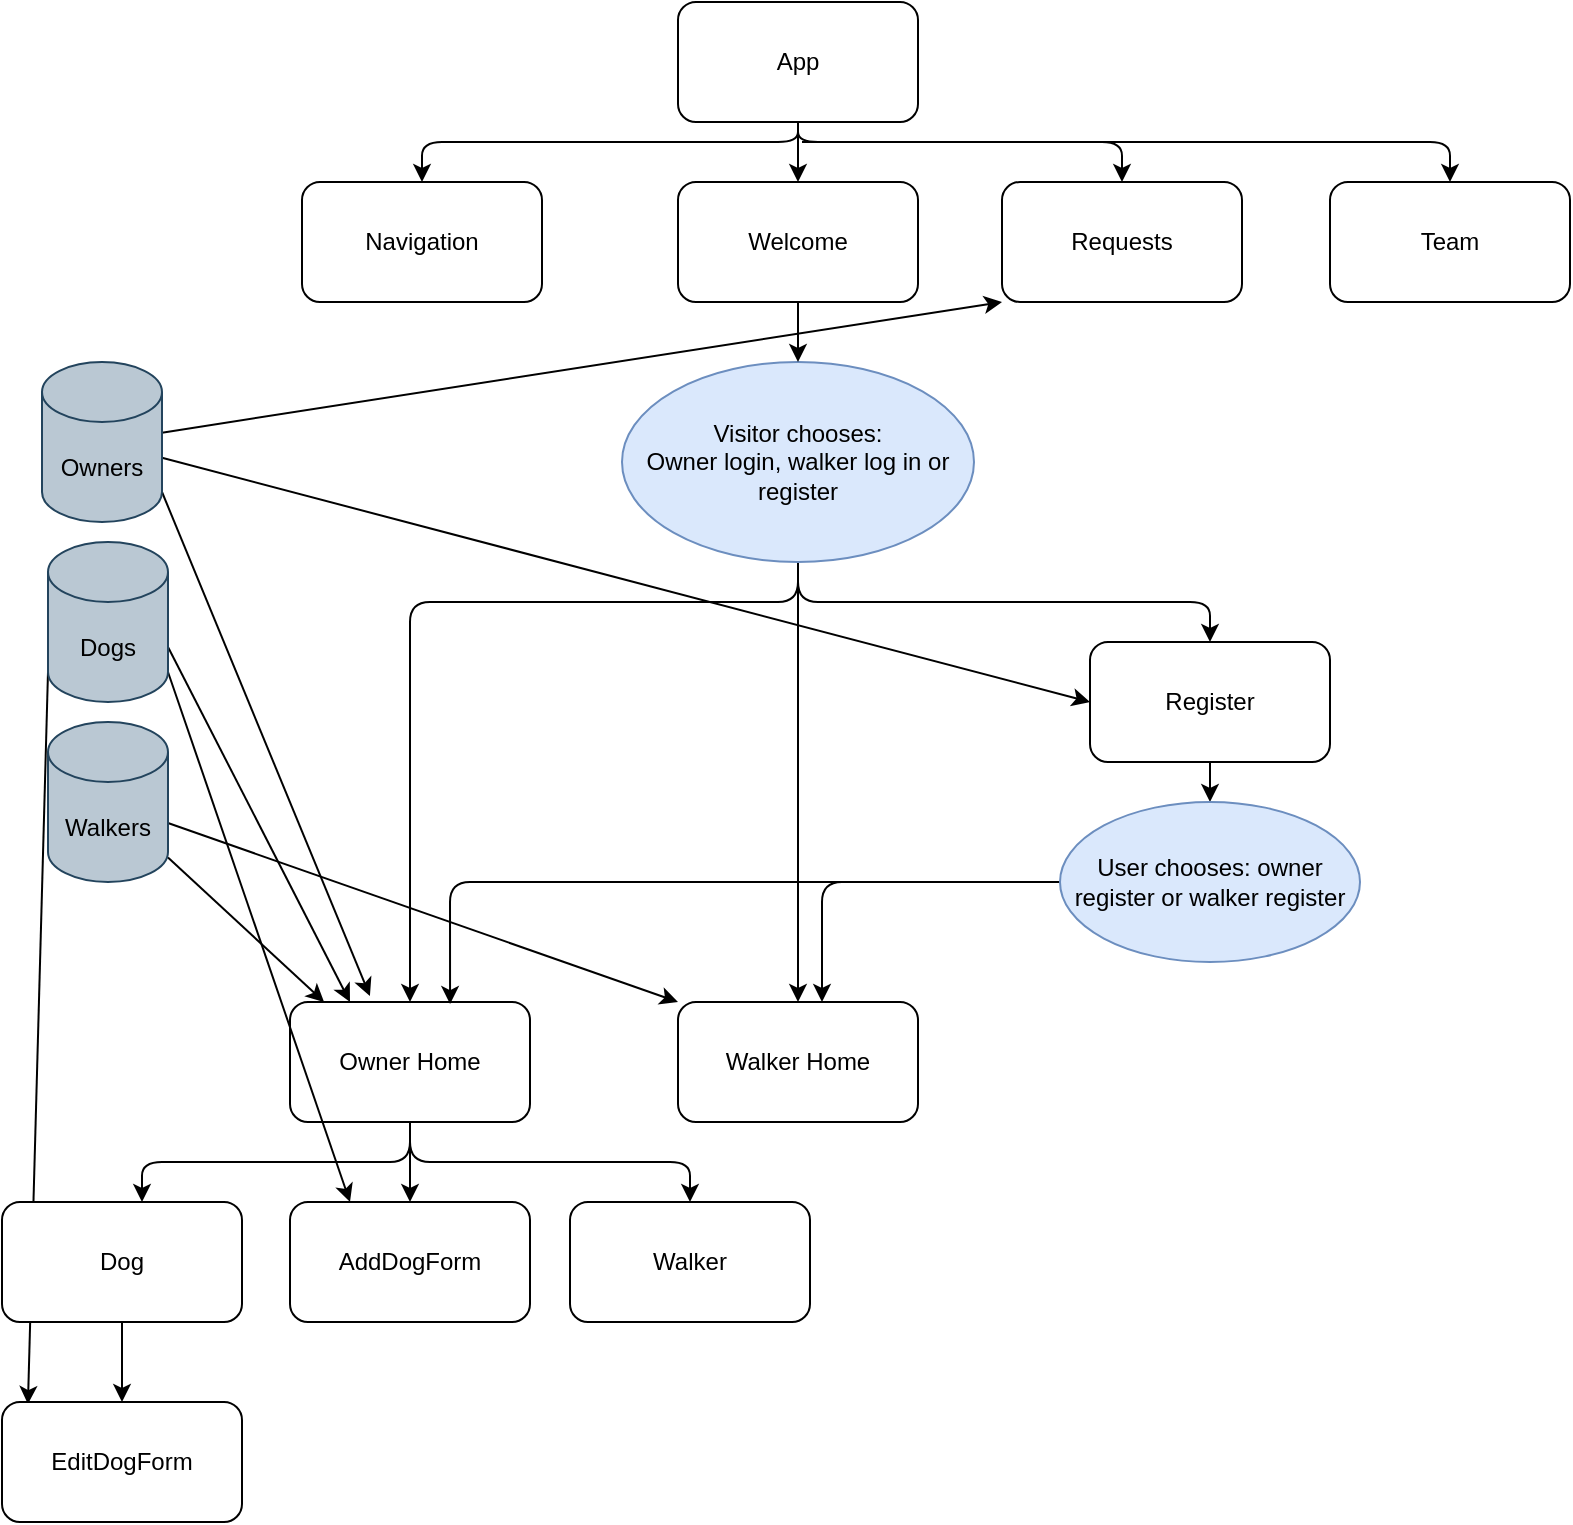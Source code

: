 <mxfile version="15.8.6" type="device"><diagram id="C5RBs43oDa-KdzZeNtuy" name="Page-1"><mxGraphModel dx="947" dy="708" grid="1" gridSize="10" guides="1" tooltips="1" connect="1" arrows="1" fold="1" page="1" pageScale="1" pageWidth="827" pageHeight="1169" math="0" shadow="0"><root><mxCell id="WIyWlLk6GJQsqaUBKTNV-0"/><mxCell id="WIyWlLk6GJQsqaUBKTNV-1" parent="WIyWlLk6GJQsqaUBKTNV-0"/><mxCell id="EgsPHsr4b6JwztqFzYFv-7" value="" style="edgeStyle=orthogonalEdgeStyle;rounded=1;orthogonalLoop=1;jettySize=auto;html=1;entryX=0.5;entryY=0;entryDx=0;entryDy=0;" edge="1" parent="WIyWlLk6GJQsqaUBKTNV-1" source="EgsPHsr4b6JwztqFzYFv-0" target="EgsPHsr4b6JwztqFzYFv-20"><mxGeometry relative="1" as="geometry"/></mxCell><mxCell id="EgsPHsr4b6JwztqFzYFv-23" value="" style="edgeStyle=orthogonalEdgeStyle;rounded=1;orthogonalLoop=1;jettySize=auto;html=1;" edge="1" parent="WIyWlLk6GJQsqaUBKTNV-1" source="EgsPHsr4b6JwztqFzYFv-0" target="EgsPHsr4b6JwztqFzYFv-22"><mxGeometry relative="1" as="geometry"><Array as="points"><mxPoint x="408" y="90"/><mxPoint x="220" y="90"/></Array></mxGeometry></mxCell><mxCell id="EgsPHsr4b6JwztqFzYFv-0" value="App" style="rounded=1;whiteSpace=wrap;html=1;" vertex="1" parent="WIyWlLk6GJQsqaUBKTNV-1"><mxGeometry x="348" y="20" width="120" height="60" as="geometry"/></mxCell><mxCell id="EgsPHsr4b6JwztqFzYFv-9" value="" style="edgeStyle=orthogonalEdgeStyle;rounded=1;orthogonalLoop=1;jettySize=auto;html=1;" edge="1" parent="WIyWlLk6GJQsqaUBKTNV-1" source="EgsPHsr4b6JwztqFzYFv-6" target="EgsPHsr4b6JwztqFzYFv-8"><mxGeometry relative="1" as="geometry"><Array as="points"><mxPoint x="408" y="320"/><mxPoint x="214" y="320"/></Array></mxGeometry></mxCell><mxCell id="EgsPHsr4b6JwztqFzYFv-11" value="" style="edgeStyle=orthogonalEdgeStyle;rounded=1;orthogonalLoop=1;jettySize=auto;html=1;" edge="1" parent="WIyWlLk6GJQsqaUBKTNV-1" source="EgsPHsr4b6JwztqFzYFv-6" target="EgsPHsr4b6JwztqFzYFv-10"><mxGeometry relative="1" as="geometry"/></mxCell><mxCell id="EgsPHsr4b6JwztqFzYFv-13" value="" style="edgeStyle=orthogonalEdgeStyle;rounded=1;orthogonalLoop=1;jettySize=auto;html=1;" edge="1" parent="WIyWlLk6GJQsqaUBKTNV-1" source="EgsPHsr4b6JwztqFzYFv-6" target="EgsPHsr4b6JwztqFzYFv-12"><mxGeometry relative="1" as="geometry"><Array as="points"><mxPoint x="408" y="320"/><mxPoint x="614" y="320"/></Array></mxGeometry></mxCell><mxCell id="EgsPHsr4b6JwztqFzYFv-6" value="Visitor chooses:&lt;br&gt;Owner login, walker log in or register" style="ellipse;whiteSpace=wrap;html=1;rounded=1;fillColor=#dae8fc;strokeColor=#6c8ebf;" vertex="1" parent="WIyWlLk6GJQsqaUBKTNV-1"><mxGeometry x="320" y="200" width="176" height="100" as="geometry"/></mxCell><mxCell id="EgsPHsr4b6JwztqFzYFv-44" value="" style="edgeStyle=orthogonalEdgeStyle;rounded=1;orthogonalLoop=1;jettySize=auto;html=1;startArrow=classic;startFill=1;endArrow=none;endFill=0;strokeColor=none;" edge="1" parent="WIyWlLk6GJQsqaUBKTNV-1" source="EgsPHsr4b6JwztqFzYFv-8" target="EgsPHsr4b6JwztqFzYFv-43"><mxGeometry relative="1" as="geometry"/></mxCell><mxCell id="EgsPHsr4b6JwztqFzYFv-8" value="Owner Home" style="whiteSpace=wrap;html=1;rounded=1;" vertex="1" parent="WIyWlLk6GJQsqaUBKTNV-1"><mxGeometry x="154" y="520" width="120" height="60" as="geometry"/></mxCell><mxCell id="EgsPHsr4b6JwztqFzYFv-10" value="Walker Home" style="whiteSpace=wrap;html=1;rounded=1;" vertex="1" parent="WIyWlLk6GJQsqaUBKTNV-1"><mxGeometry x="348" y="520" width="120" height="60" as="geometry"/></mxCell><mxCell id="EgsPHsr4b6JwztqFzYFv-17" value="" style="edgeStyle=orthogonalEdgeStyle;rounded=1;orthogonalLoop=1;jettySize=auto;html=1;" edge="1" parent="WIyWlLk6GJQsqaUBKTNV-1" source="EgsPHsr4b6JwztqFzYFv-12" target="EgsPHsr4b6JwztqFzYFv-16"><mxGeometry relative="1" as="geometry"/></mxCell><mxCell id="EgsPHsr4b6JwztqFzYFv-12" value="Register" style="whiteSpace=wrap;html=1;rounded=1;" vertex="1" parent="WIyWlLk6GJQsqaUBKTNV-1"><mxGeometry x="554" y="340" width="120" height="60" as="geometry"/></mxCell><mxCell id="EgsPHsr4b6JwztqFzYFv-27" style="edgeStyle=orthogonalEdgeStyle;rounded=1;orthogonalLoop=1;jettySize=auto;html=1;entryX=0.667;entryY=0.017;entryDx=0;entryDy=0;entryPerimeter=0;" edge="1" parent="WIyWlLk6GJQsqaUBKTNV-1" source="EgsPHsr4b6JwztqFzYFv-16" target="EgsPHsr4b6JwztqFzYFv-8"><mxGeometry relative="1" as="geometry"/></mxCell><mxCell id="EgsPHsr4b6JwztqFzYFv-28" style="edgeStyle=orthogonalEdgeStyle;rounded=1;orthogonalLoop=1;jettySize=auto;html=1;" edge="1" parent="WIyWlLk6GJQsqaUBKTNV-1" source="EgsPHsr4b6JwztqFzYFv-16" target="EgsPHsr4b6JwztqFzYFv-10"><mxGeometry relative="1" as="geometry"><Array as="points"><mxPoint x="420" y="460"/></Array></mxGeometry></mxCell><mxCell id="EgsPHsr4b6JwztqFzYFv-16" value="User chooses: owner register or walker register" style="ellipse;whiteSpace=wrap;html=1;rounded=1;fillColor=#dae8fc;strokeColor=#6c8ebf;" vertex="1" parent="WIyWlLk6GJQsqaUBKTNV-1"><mxGeometry x="539" y="420" width="150" height="80" as="geometry"/></mxCell><mxCell id="EgsPHsr4b6JwztqFzYFv-21" value="" style="edgeStyle=orthogonalEdgeStyle;rounded=1;orthogonalLoop=1;jettySize=auto;html=1;" edge="1" parent="WIyWlLk6GJQsqaUBKTNV-1" source="EgsPHsr4b6JwztqFzYFv-20" target="EgsPHsr4b6JwztqFzYFv-6"><mxGeometry relative="1" as="geometry"/></mxCell><mxCell id="EgsPHsr4b6JwztqFzYFv-20" value="Welcome" style="rounded=1;whiteSpace=wrap;html=1;" vertex="1" parent="WIyWlLk6GJQsqaUBKTNV-1"><mxGeometry x="348" y="110" width="120" height="60" as="geometry"/></mxCell><mxCell id="EgsPHsr4b6JwztqFzYFv-22" value="Navigation" style="rounded=1;whiteSpace=wrap;html=1;" vertex="1" parent="WIyWlLk6GJQsqaUBKTNV-1"><mxGeometry x="160" y="110" width="120" height="60" as="geometry"/></mxCell><mxCell id="EgsPHsr4b6JwztqFzYFv-30" value="" style="edgeStyle=orthogonalEdgeStyle;rounded=1;orthogonalLoop=1;jettySize=auto;html=1;strokeColor=none;endArrow=none;endFill=0;dashed=1;" edge="1" parent="WIyWlLk6GJQsqaUBKTNV-1" target="EgsPHsr4b6JwztqFzYFv-12"><mxGeometry relative="1" as="geometry"><mxPoint x="720" y="380" as="sourcePoint"/></mxGeometry></mxCell><mxCell id="EgsPHsr4b6JwztqFzYFv-39" style="edgeStyle=orthogonalEdgeStyle;rounded=1;orthogonalLoop=1;jettySize=auto;html=1;startArrow=classic;startFill=1;endArrow=none;endFill=0;strokeColor=default;" edge="1" parent="WIyWlLk6GJQsqaUBKTNV-1" source="EgsPHsr4b6JwztqFzYFv-33"><mxGeometry relative="1" as="geometry"><mxPoint x="410" y="90" as="targetPoint"/><Array as="points"><mxPoint x="734" y="90"/></Array></mxGeometry></mxCell><mxCell id="EgsPHsr4b6JwztqFzYFv-33" value="Team" style="rounded=1;whiteSpace=wrap;html=1;" vertex="1" parent="WIyWlLk6GJQsqaUBKTNV-1"><mxGeometry x="674" y="110" width="120" height="60" as="geometry"/></mxCell><mxCell id="EgsPHsr4b6JwztqFzYFv-56" style="rounded=1;orthogonalLoop=1;jettySize=auto;html=1;startArrow=classic;startFill=1;endArrow=none;endFill=0;strokeColor=default;exitX=0;exitY=1;exitDx=0;exitDy=0;" edge="1" parent="WIyWlLk6GJQsqaUBKTNV-1" source="EgsPHsr4b6JwztqFzYFv-53" target="EgsPHsr4b6JwztqFzYFv-40"><mxGeometry relative="1" as="geometry"/></mxCell><mxCell id="EgsPHsr4b6JwztqFzYFv-57" style="edgeStyle=none;rounded=1;orthogonalLoop=1;jettySize=auto;html=1;startArrow=classic;startFill=1;endArrow=none;endFill=0;strokeColor=default;exitX=0;exitY=0.5;exitDx=0;exitDy=0;" edge="1" parent="WIyWlLk6GJQsqaUBKTNV-1" source="EgsPHsr4b6JwztqFzYFv-12" target="EgsPHsr4b6JwztqFzYFv-40"><mxGeometry relative="1" as="geometry"/></mxCell><mxCell id="EgsPHsr4b6JwztqFzYFv-58" style="edgeStyle=none;rounded=1;orthogonalLoop=1;jettySize=auto;html=1;startArrow=classic;startFill=1;endArrow=none;endFill=0;strokeColor=default;exitX=0.333;exitY=-0.05;exitDx=0;exitDy=0;exitPerimeter=0;entryX=1;entryY=1;entryDx=0;entryDy=-15;entryPerimeter=0;" edge="1" parent="WIyWlLk6GJQsqaUBKTNV-1" source="EgsPHsr4b6JwztqFzYFv-8" target="EgsPHsr4b6JwztqFzYFv-40"><mxGeometry relative="1" as="geometry"/></mxCell><mxCell id="EgsPHsr4b6JwztqFzYFv-40" value="Owners" style="shape=cylinder3;whiteSpace=wrap;html=1;boundedLbl=1;backgroundOutline=1;size=15;fillColor=#bac8d3;strokeColor=#23445d;" vertex="1" parent="WIyWlLk6GJQsqaUBKTNV-1"><mxGeometry x="30" y="200" width="60" height="80" as="geometry"/></mxCell><mxCell id="EgsPHsr4b6JwztqFzYFv-61" style="edgeStyle=none;rounded=1;orthogonalLoop=1;jettySize=auto;html=1;startArrow=classic;startFill=1;endArrow=none;endFill=0;strokeColor=default;exitX=0;exitY=0;exitDx=0;exitDy=0;" edge="1" parent="WIyWlLk6GJQsqaUBKTNV-1" source="EgsPHsr4b6JwztqFzYFv-10" target="EgsPHsr4b6JwztqFzYFv-41"><mxGeometry relative="1" as="geometry"/></mxCell><mxCell id="EgsPHsr4b6JwztqFzYFv-62" style="edgeStyle=none;rounded=1;orthogonalLoop=1;jettySize=auto;html=1;startArrow=classic;startFill=1;endArrow=none;endFill=0;strokeColor=default;exitX=0.142;exitY=0;exitDx=0;exitDy=0;exitPerimeter=0;" edge="1" parent="WIyWlLk6GJQsqaUBKTNV-1" source="EgsPHsr4b6JwztqFzYFv-8" target="EgsPHsr4b6JwztqFzYFv-41"><mxGeometry relative="1" as="geometry"/></mxCell><mxCell id="EgsPHsr4b6JwztqFzYFv-41" value="Walkers" style="shape=cylinder3;whiteSpace=wrap;html=1;boundedLbl=1;backgroundOutline=1;size=15;fillColor=#bac8d3;strokeColor=#23445d;" vertex="1" parent="WIyWlLk6GJQsqaUBKTNV-1"><mxGeometry x="33" y="380" width="60" height="80" as="geometry"/></mxCell><mxCell id="EgsPHsr4b6JwztqFzYFv-59" style="edgeStyle=none;rounded=1;orthogonalLoop=1;jettySize=auto;html=1;startArrow=classic;startFill=1;endArrow=none;endFill=0;strokeColor=default;exitX=0.25;exitY=0;exitDx=0;exitDy=0;entryX=1;entryY=0;entryDx=0;entryDy=52.5;entryPerimeter=0;" edge="1" parent="WIyWlLk6GJQsqaUBKTNV-1" source="EgsPHsr4b6JwztqFzYFv-8" target="EgsPHsr4b6JwztqFzYFv-42"><mxGeometry relative="1" as="geometry"/></mxCell><mxCell id="EgsPHsr4b6JwztqFzYFv-60" style="edgeStyle=none;rounded=1;orthogonalLoop=1;jettySize=auto;html=1;startArrow=classic;startFill=1;endArrow=none;endFill=0;strokeColor=default;exitX=0.25;exitY=0;exitDx=0;exitDy=0;entryX=1;entryY=1;entryDx=0;entryDy=-15;entryPerimeter=0;" edge="1" parent="WIyWlLk6GJQsqaUBKTNV-1" source="EgsPHsr4b6JwztqFzYFv-47" target="EgsPHsr4b6JwztqFzYFv-42"><mxGeometry relative="1" as="geometry"/></mxCell><mxCell id="EgsPHsr4b6JwztqFzYFv-63" style="edgeStyle=none;rounded=1;orthogonalLoop=1;jettySize=auto;html=1;exitX=0.108;exitY=0.017;exitDx=0;exitDy=0;exitPerimeter=0;entryX=0;entryY=1;entryDx=0;entryDy=-15;entryPerimeter=0;startArrow=classic;startFill=1;endArrow=none;endFill=0;strokeColor=default;" edge="1" parent="WIyWlLk6GJQsqaUBKTNV-1" source="EgsPHsr4b6JwztqFzYFv-51" target="EgsPHsr4b6JwztqFzYFv-42"><mxGeometry relative="1" as="geometry"/></mxCell><mxCell id="EgsPHsr4b6JwztqFzYFv-42" value="Dogs" style="shape=cylinder3;whiteSpace=wrap;html=1;boundedLbl=1;backgroundOutline=1;size=15;fillColor=#bac8d3;strokeColor=#23445d;" vertex="1" parent="WIyWlLk6GJQsqaUBKTNV-1"><mxGeometry x="33" y="290" width="60" height="80" as="geometry"/></mxCell><mxCell id="EgsPHsr4b6JwztqFzYFv-46" style="edgeStyle=orthogonalEdgeStyle;rounded=1;orthogonalLoop=1;jettySize=auto;html=1;startArrow=classic;startFill=1;endArrow=none;endFill=0;strokeColor=default;" edge="1" parent="WIyWlLk6GJQsqaUBKTNV-1" source="EgsPHsr4b6JwztqFzYFv-43"><mxGeometry relative="1" as="geometry"><mxPoint x="214" y="580" as="targetPoint"/><Array as="points"><mxPoint x="80" y="600"/><mxPoint x="214" y="600"/></Array></mxGeometry></mxCell><mxCell id="EgsPHsr4b6JwztqFzYFv-43" value="Dog" style="whiteSpace=wrap;html=1;rounded=1;" vertex="1" parent="WIyWlLk6GJQsqaUBKTNV-1"><mxGeometry x="10" y="620" width="120" height="60" as="geometry"/></mxCell><mxCell id="EgsPHsr4b6JwztqFzYFv-49" style="edgeStyle=orthogonalEdgeStyle;rounded=1;orthogonalLoop=1;jettySize=auto;html=1;startArrow=classic;startFill=1;endArrow=none;endFill=0;strokeColor=default;" edge="1" parent="WIyWlLk6GJQsqaUBKTNV-1" source="EgsPHsr4b6JwztqFzYFv-47"><mxGeometry relative="1" as="geometry"><mxPoint x="214" y="580" as="targetPoint"/></mxGeometry></mxCell><mxCell id="EgsPHsr4b6JwztqFzYFv-47" value="AddDogForm" style="whiteSpace=wrap;html=1;rounded=1;" vertex="1" parent="WIyWlLk6GJQsqaUBKTNV-1"><mxGeometry x="154" y="620" width="120" height="60" as="geometry"/></mxCell><mxCell id="EgsPHsr4b6JwztqFzYFv-50" style="edgeStyle=orthogonalEdgeStyle;rounded=1;orthogonalLoop=1;jettySize=auto;html=1;startArrow=classic;startFill=1;endArrow=none;endFill=0;strokeColor=default;entryX=0.5;entryY=1;entryDx=0;entryDy=0;" edge="1" parent="WIyWlLk6GJQsqaUBKTNV-1" source="EgsPHsr4b6JwztqFzYFv-48" target="EgsPHsr4b6JwztqFzYFv-8"><mxGeometry relative="1" as="geometry"><mxPoint x="210" y="580" as="targetPoint"/><Array as="points"><mxPoint x="354" y="600"/><mxPoint x="214" y="600"/></Array></mxGeometry></mxCell><mxCell id="EgsPHsr4b6JwztqFzYFv-48" value="Walker" style="whiteSpace=wrap;html=1;rounded=1;" vertex="1" parent="WIyWlLk6GJQsqaUBKTNV-1"><mxGeometry x="294" y="620" width="120" height="60" as="geometry"/></mxCell><mxCell id="EgsPHsr4b6JwztqFzYFv-52" style="edgeStyle=orthogonalEdgeStyle;rounded=1;orthogonalLoop=1;jettySize=auto;html=1;entryX=0.5;entryY=1;entryDx=0;entryDy=0;startArrow=classic;startFill=1;endArrow=none;endFill=0;strokeColor=default;" edge="1" parent="WIyWlLk6GJQsqaUBKTNV-1" source="EgsPHsr4b6JwztqFzYFv-51" target="EgsPHsr4b6JwztqFzYFv-43"><mxGeometry relative="1" as="geometry"/></mxCell><mxCell id="EgsPHsr4b6JwztqFzYFv-51" value="EditDogForm" style="rounded=1;whiteSpace=wrap;html=1;" vertex="1" parent="WIyWlLk6GJQsqaUBKTNV-1"><mxGeometry x="10" y="720" width="120" height="60" as="geometry"/></mxCell><mxCell id="EgsPHsr4b6JwztqFzYFv-54" style="edgeStyle=orthogonalEdgeStyle;rounded=1;orthogonalLoop=1;jettySize=auto;html=1;entryX=0.5;entryY=1;entryDx=0;entryDy=0;startArrow=classic;startFill=1;endArrow=none;endFill=0;strokeColor=default;" edge="1" parent="WIyWlLk6GJQsqaUBKTNV-1" source="EgsPHsr4b6JwztqFzYFv-53" target="EgsPHsr4b6JwztqFzYFv-0"><mxGeometry relative="1" as="geometry"><Array as="points"><mxPoint x="570" y="90"/><mxPoint x="408" y="90"/></Array></mxGeometry></mxCell><mxCell id="EgsPHsr4b6JwztqFzYFv-53" value="Requests" style="rounded=1;whiteSpace=wrap;html=1;" vertex="1" parent="WIyWlLk6GJQsqaUBKTNV-1"><mxGeometry x="510" y="110" width="120" height="60" as="geometry"/></mxCell></root></mxGraphModel></diagram></mxfile>
